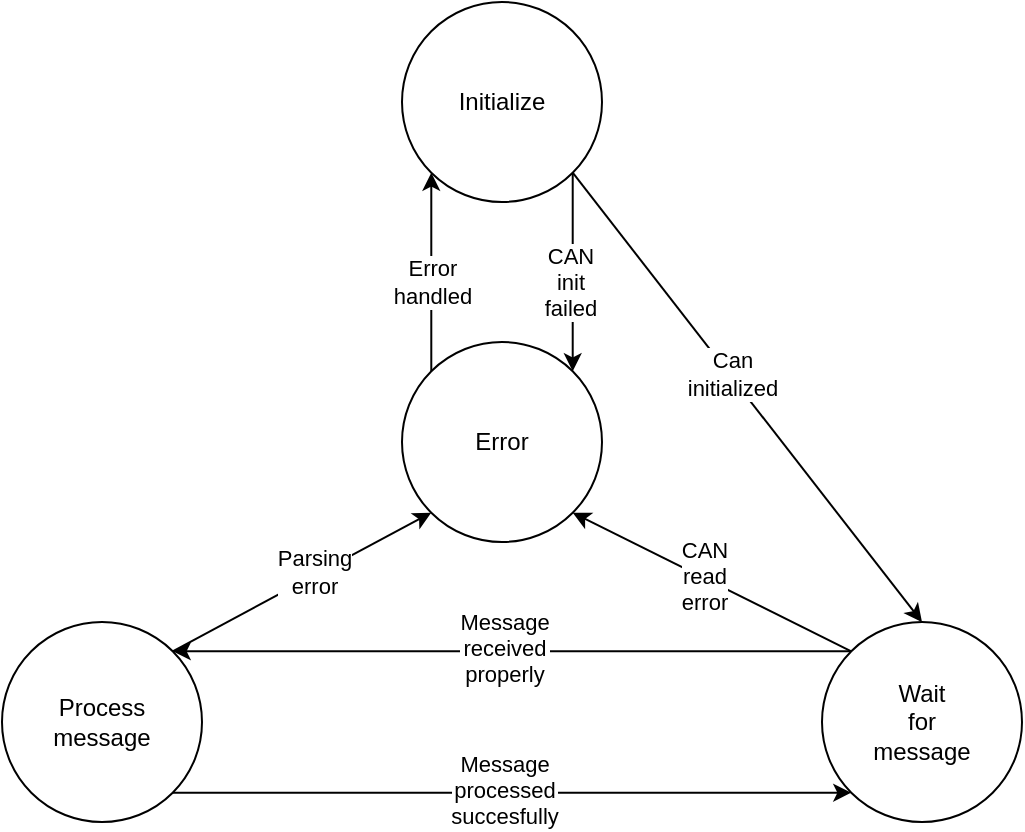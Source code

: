 <mxfile version="27.1.0">
  <diagram name="Page-1" id="0_AGDY_OMBTo7VQ0Q5Qv">
    <mxGraphModel dx="1080" dy="647" grid="1" gridSize="10" guides="1" tooltips="1" connect="1" arrows="1" fold="1" page="1" pageScale="1" pageWidth="850" pageHeight="1100" math="0" shadow="0">
      <root>
        <mxCell id="0" />
        <mxCell id="1" parent="0" />
        <mxCell id="eaYJGopwTKzglbOcdRBc-1" value="Initialize" style="ellipse;whiteSpace=wrap;html=1;aspect=fixed;" vertex="1" parent="1">
          <mxGeometry x="350" y="130" width="100" height="100" as="geometry" />
        </mxCell>
        <mxCell id="eaYJGopwTKzglbOcdRBc-12" style="edgeStyle=orthogonalEdgeStyle;rounded=0;orthogonalLoop=1;jettySize=auto;html=1;exitX=0;exitY=0;exitDx=0;exitDy=0;entryX=1;entryY=0;entryDx=0;entryDy=0;" edge="1" parent="1" source="eaYJGopwTKzglbOcdRBc-2" target="eaYJGopwTKzglbOcdRBc-3">
          <mxGeometry relative="1" as="geometry" />
        </mxCell>
        <mxCell id="eaYJGopwTKzglbOcdRBc-23" value="Message&lt;div&gt;received&lt;div&gt;properly&lt;/div&gt;&lt;/div&gt;" style="edgeLabel;html=1;align=center;verticalAlign=middle;resizable=0;points=[];" vertex="1" connectable="0" parent="eaYJGopwTKzglbOcdRBc-12">
          <mxGeometry x="0.086" y="-2" relative="1" as="geometry">
            <mxPoint x="10" as="offset" />
          </mxGeometry>
        </mxCell>
        <mxCell id="eaYJGopwTKzglbOcdRBc-2" value="Wait&lt;div&gt;for&lt;/div&gt;&lt;div&gt;message&lt;/div&gt;" style="ellipse;whiteSpace=wrap;html=1;aspect=fixed;" vertex="1" parent="1">
          <mxGeometry x="560" y="440" width="100" height="100" as="geometry" />
        </mxCell>
        <mxCell id="eaYJGopwTKzglbOcdRBc-13" style="edgeStyle=orthogonalEdgeStyle;rounded=0;orthogonalLoop=1;jettySize=auto;html=1;exitX=1;exitY=1;exitDx=0;exitDy=0;entryX=0;entryY=1;entryDx=0;entryDy=0;" edge="1" parent="1" source="eaYJGopwTKzglbOcdRBc-3" target="eaYJGopwTKzglbOcdRBc-2">
          <mxGeometry relative="1" as="geometry" />
        </mxCell>
        <mxCell id="eaYJGopwTKzglbOcdRBc-24" value="Message&lt;div&gt;processed&lt;div&gt;succesfully&lt;/div&gt;&lt;/div&gt;" style="edgeLabel;html=1;align=center;verticalAlign=middle;resizable=0;points=[];" vertex="1" connectable="0" parent="eaYJGopwTKzglbOcdRBc-13">
          <mxGeometry x="-0.025" y="2" relative="1" as="geometry">
            <mxPoint as="offset" />
          </mxGeometry>
        </mxCell>
        <mxCell id="eaYJGopwTKzglbOcdRBc-3" value="Process&lt;div&gt;message&lt;/div&gt;" style="ellipse;whiteSpace=wrap;html=1;aspect=fixed;" vertex="1" parent="1">
          <mxGeometry x="150" y="440" width="100" height="100" as="geometry" />
        </mxCell>
        <mxCell id="eaYJGopwTKzglbOcdRBc-4" value="Error" style="ellipse;whiteSpace=wrap;html=1;aspect=fixed;" vertex="1" parent="1">
          <mxGeometry x="350" y="300" width="100" height="100" as="geometry" />
        </mxCell>
        <mxCell id="eaYJGopwTKzglbOcdRBc-15" value="" style="endArrow=classic;html=1;rounded=0;exitX=1;exitY=1;exitDx=0;exitDy=0;entryX=0.5;entryY=0;entryDx=0;entryDy=0;" edge="1" parent="1" source="eaYJGopwTKzglbOcdRBc-1" target="eaYJGopwTKzglbOcdRBc-2">
          <mxGeometry width="50" height="50" relative="1" as="geometry">
            <mxPoint x="560" y="330" as="sourcePoint" />
            <mxPoint x="610" y="280" as="targetPoint" />
          </mxGeometry>
        </mxCell>
        <mxCell id="eaYJGopwTKzglbOcdRBc-22" value="Can&lt;div&gt;initialized&lt;/div&gt;" style="edgeLabel;html=1;align=center;verticalAlign=middle;resizable=0;points=[];" vertex="1" connectable="0" parent="eaYJGopwTKzglbOcdRBc-15">
          <mxGeometry x="-0.103" y="1" relative="1" as="geometry">
            <mxPoint as="offset" />
          </mxGeometry>
        </mxCell>
        <mxCell id="eaYJGopwTKzglbOcdRBc-16" value="" style="endArrow=classic;html=1;rounded=0;exitX=1;exitY=0;exitDx=0;exitDy=0;entryX=0;entryY=1;entryDx=0;entryDy=0;" edge="1" parent="1" source="eaYJGopwTKzglbOcdRBc-3" target="eaYJGopwTKzglbOcdRBc-4">
          <mxGeometry width="50" height="50" relative="1" as="geometry">
            <mxPoint x="240" y="420" as="sourcePoint" />
            <mxPoint x="290" y="370" as="targetPoint" />
          </mxGeometry>
        </mxCell>
        <mxCell id="eaYJGopwTKzglbOcdRBc-26" value="Parsing&lt;div&gt;error&lt;/div&gt;" style="edgeLabel;html=1;align=center;verticalAlign=middle;resizable=0;points=[];" vertex="1" connectable="0" parent="eaYJGopwTKzglbOcdRBc-16">
          <mxGeometry x="0.101" y="2" relative="1" as="geometry">
            <mxPoint as="offset" />
          </mxGeometry>
        </mxCell>
        <mxCell id="eaYJGopwTKzglbOcdRBc-17" value="" style="endArrow=classic;html=1;rounded=0;exitX=0;exitY=0;exitDx=0;exitDy=0;entryX=1;entryY=1;entryDx=0;entryDy=0;" edge="1" parent="1" source="eaYJGopwTKzglbOcdRBc-2" target="eaYJGopwTKzglbOcdRBc-4">
          <mxGeometry width="50" height="50" relative="1" as="geometry">
            <mxPoint x="460" y="410" as="sourcePoint" />
            <mxPoint x="510" y="360" as="targetPoint" />
          </mxGeometry>
        </mxCell>
        <mxCell id="eaYJGopwTKzglbOcdRBc-25" value="CAN&lt;div&gt;read&lt;/div&gt;&lt;div&gt;error&lt;/div&gt;" style="edgeLabel;html=1;align=center;verticalAlign=middle;resizable=0;points=[];" vertex="1" connectable="0" parent="eaYJGopwTKzglbOcdRBc-17">
          <mxGeometry x="0.076" y="-1" relative="1" as="geometry">
            <mxPoint as="offset" />
          </mxGeometry>
        </mxCell>
        <mxCell id="eaYJGopwTKzglbOcdRBc-18" value="" style="endArrow=classic;html=1;rounded=0;exitX=1;exitY=1;exitDx=0;exitDy=0;entryX=1;entryY=0;entryDx=0;entryDy=0;" edge="1" parent="1" source="eaYJGopwTKzglbOcdRBc-1" target="eaYJGopwTKzglbOcdRBc-4">
          <mxGeometry width="50" height="50" relative="1" as="geometry">
            <mxPoint x="160" y="280" as="sourcePoint" />
            <mxPoint x="210" y="230" as="targetPoint" />
          </mxGeometry>
        </mxCell>
        <mxCell id="eaYJGopwTKzglbOcdRBc-20" value="CAN&lt;div&gt;init&lt;/div&gt;&lt;div&gt;failed&lt;/div&gt;" style="edgeLabel;html=1;align=center;verticalAlign=middle;resizable=0;points=[];" vertex="1" connectable="0" parent="eaYJGopwTKzglbOcdRBc-18">
          <mxGeometry x="-0.183" y="-2" relative="1" as="geometry">
            <mxPoint y="14" as="offset" />
          </mxGeometry>
        </mxCell>
        <mxCell id="eaYJGopwTKzglbOcdRBc-19" value="" style="endArrow=classic;html=1;rounded=0;exitX=0;exitY=0;exitDx=0;exitDy=0;entryX=0;entryY=1;entryDx=0;entryDy=0;" edge="1" parent="1" source="eaYJGopwTKzglbOcdRBc-4" target="eaYJGopwTKzglbOcdRBc-1">
          <mxGeometry width="50" height="50" relative="1" as="geometry">
            <mxPoint x="260" y="320" as="sourcePoint" />
            <mxPoint x="310" y="270" as="targetPoint" />
          </mxGeometry>
        </mxCell>
        <mxCell id="eaYJGopwTKzglbOcdRBc-21" value="Error&lt;div&gt;handled&lt;/div&gt;" style="edgeLabel;html=1;align=center;verticalAlign=middle;resizable=0;points=[];" vertex="1" connectable="0" parent="eaYJGopwTKzglbOcdRBc-19">
          <mxGeometry x="-0.097" relative="1" as="geometry">
            <mxPoint as="offset" />
          </mxGeometry>
        </mxCell>
      </root>
    </mxGraphModel>
  </diagram>
</mxfile>
